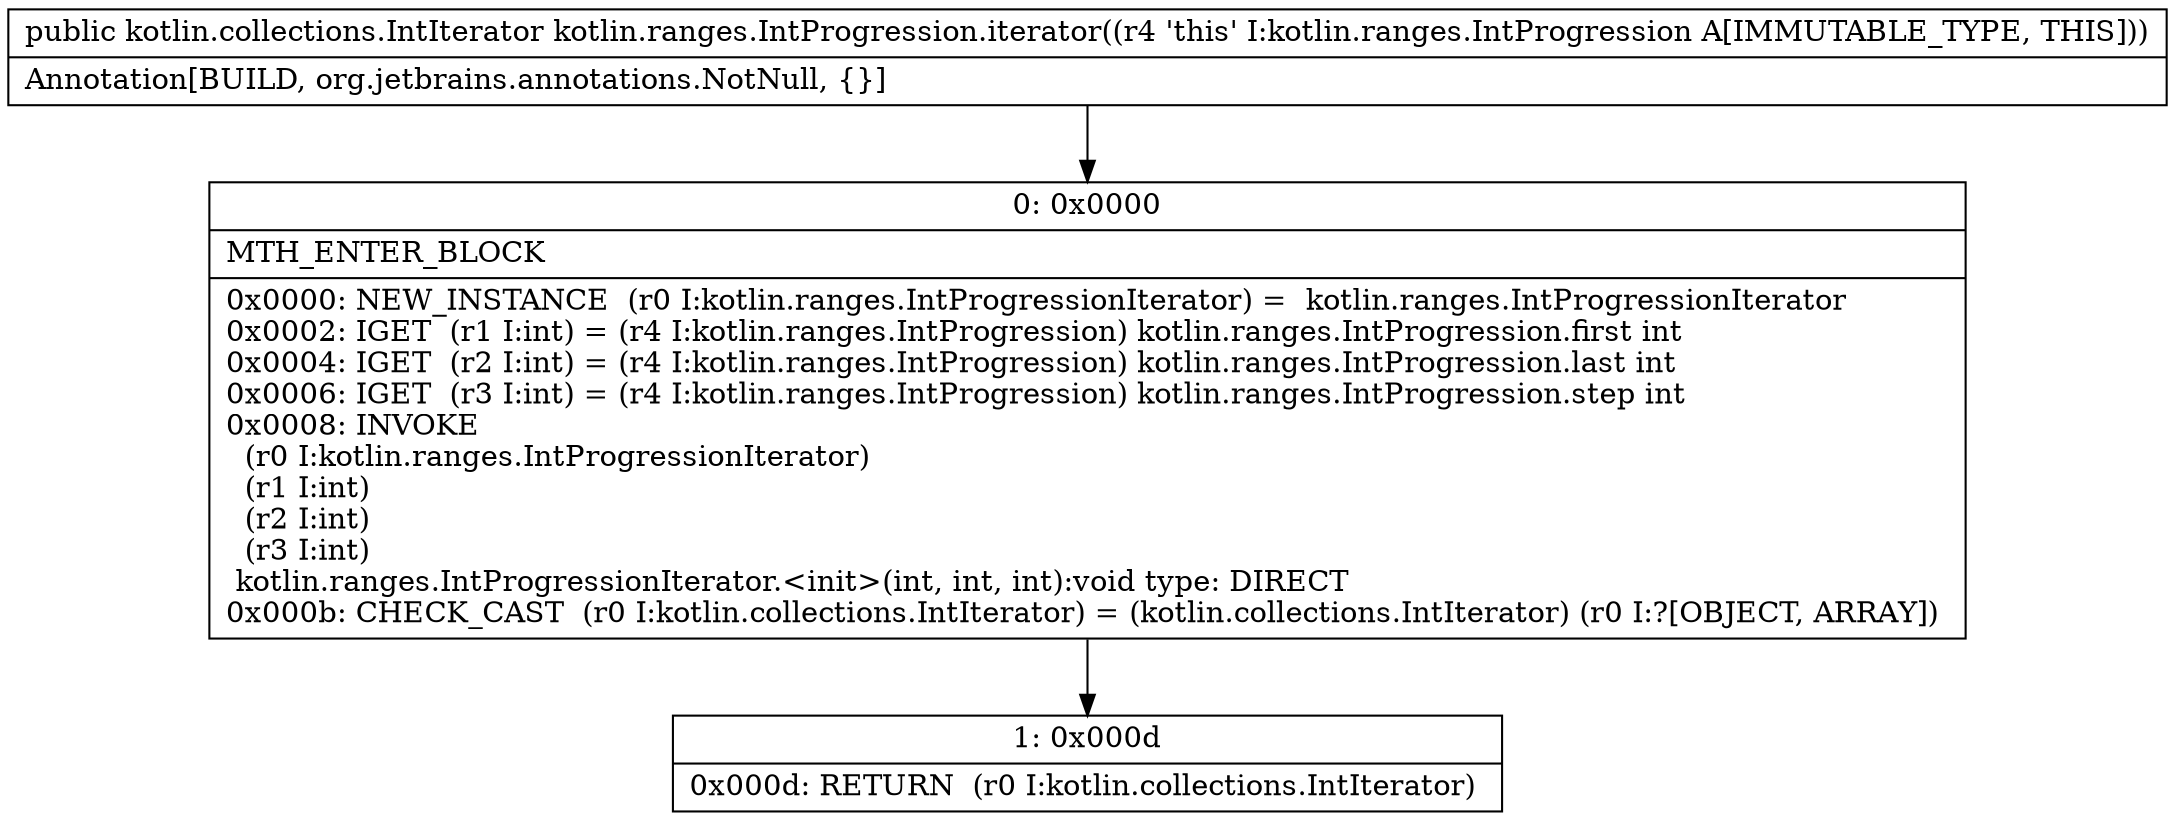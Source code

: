 digraph "CFG forkotlin.ranges.IntProgression.iterator()Lkotlin\/collections\/IntIterator;" {
Node_0 [shape=record,label="{0\:\ 0x0000|MTH_ENTER_BLOCK\l|0x0000: NEW_INSTANCE  (r0 I:kotlin.ranges.IntProgressionIterator) =  kotlin.ranges.IntProgressionIterator \l0x0002: IGET  (r1 I:int) = (r4 I:kotlin.ranges.IntProgression) kotlin.ranges.IntProgression.first int \l0x0004: IGET  (r2 I:int) = (r4 I:kotlin.ranges.IntProgression) kotlin.ranges.IntProgression.last int \l0x0006: IGET  (r3 I:int) = (r4 I:kotlin.ranges.IntProgression) kotlin.ranges.IntProgression.step int \l0x0008: INVOKE  \l  (r0 I:kotlin.ranges.IntProgressionIterator)\l  (r1 I:int)\l  (r2 I:int)\l  (r3 I:int)\l kotlin.ranges.IntProgressionIterator.\<init\>(int, int, int):void type: DIRECT \l0x000b: CHECK_CAST  (r0 I:kotlin.collections.IntIterator) = (kotlin.collections.IntIterator) (r0 I:?[OBJECT, ARRAY]) \l}"];
Node_1 [shape=record,label="{1\:\ 0x000d|0x000d: RETURN  (r0 I:kotlin.collections.IntIterator) \l}"];
MethodNode[shape=record,label="{public kotlin.collections.IntIterator kotlin.ranges.IntProgression.iterator((r4 'this' I:kotlin.ranges.IntProgression A[IMMUTABLE_TYPE, THIS]))  | Annotation[BUILD, org.jetbrains.annotations.NotNull, \{\}]\l}"];
MethodNode -> Node_0;
Node_0 -> Node_1;
}

